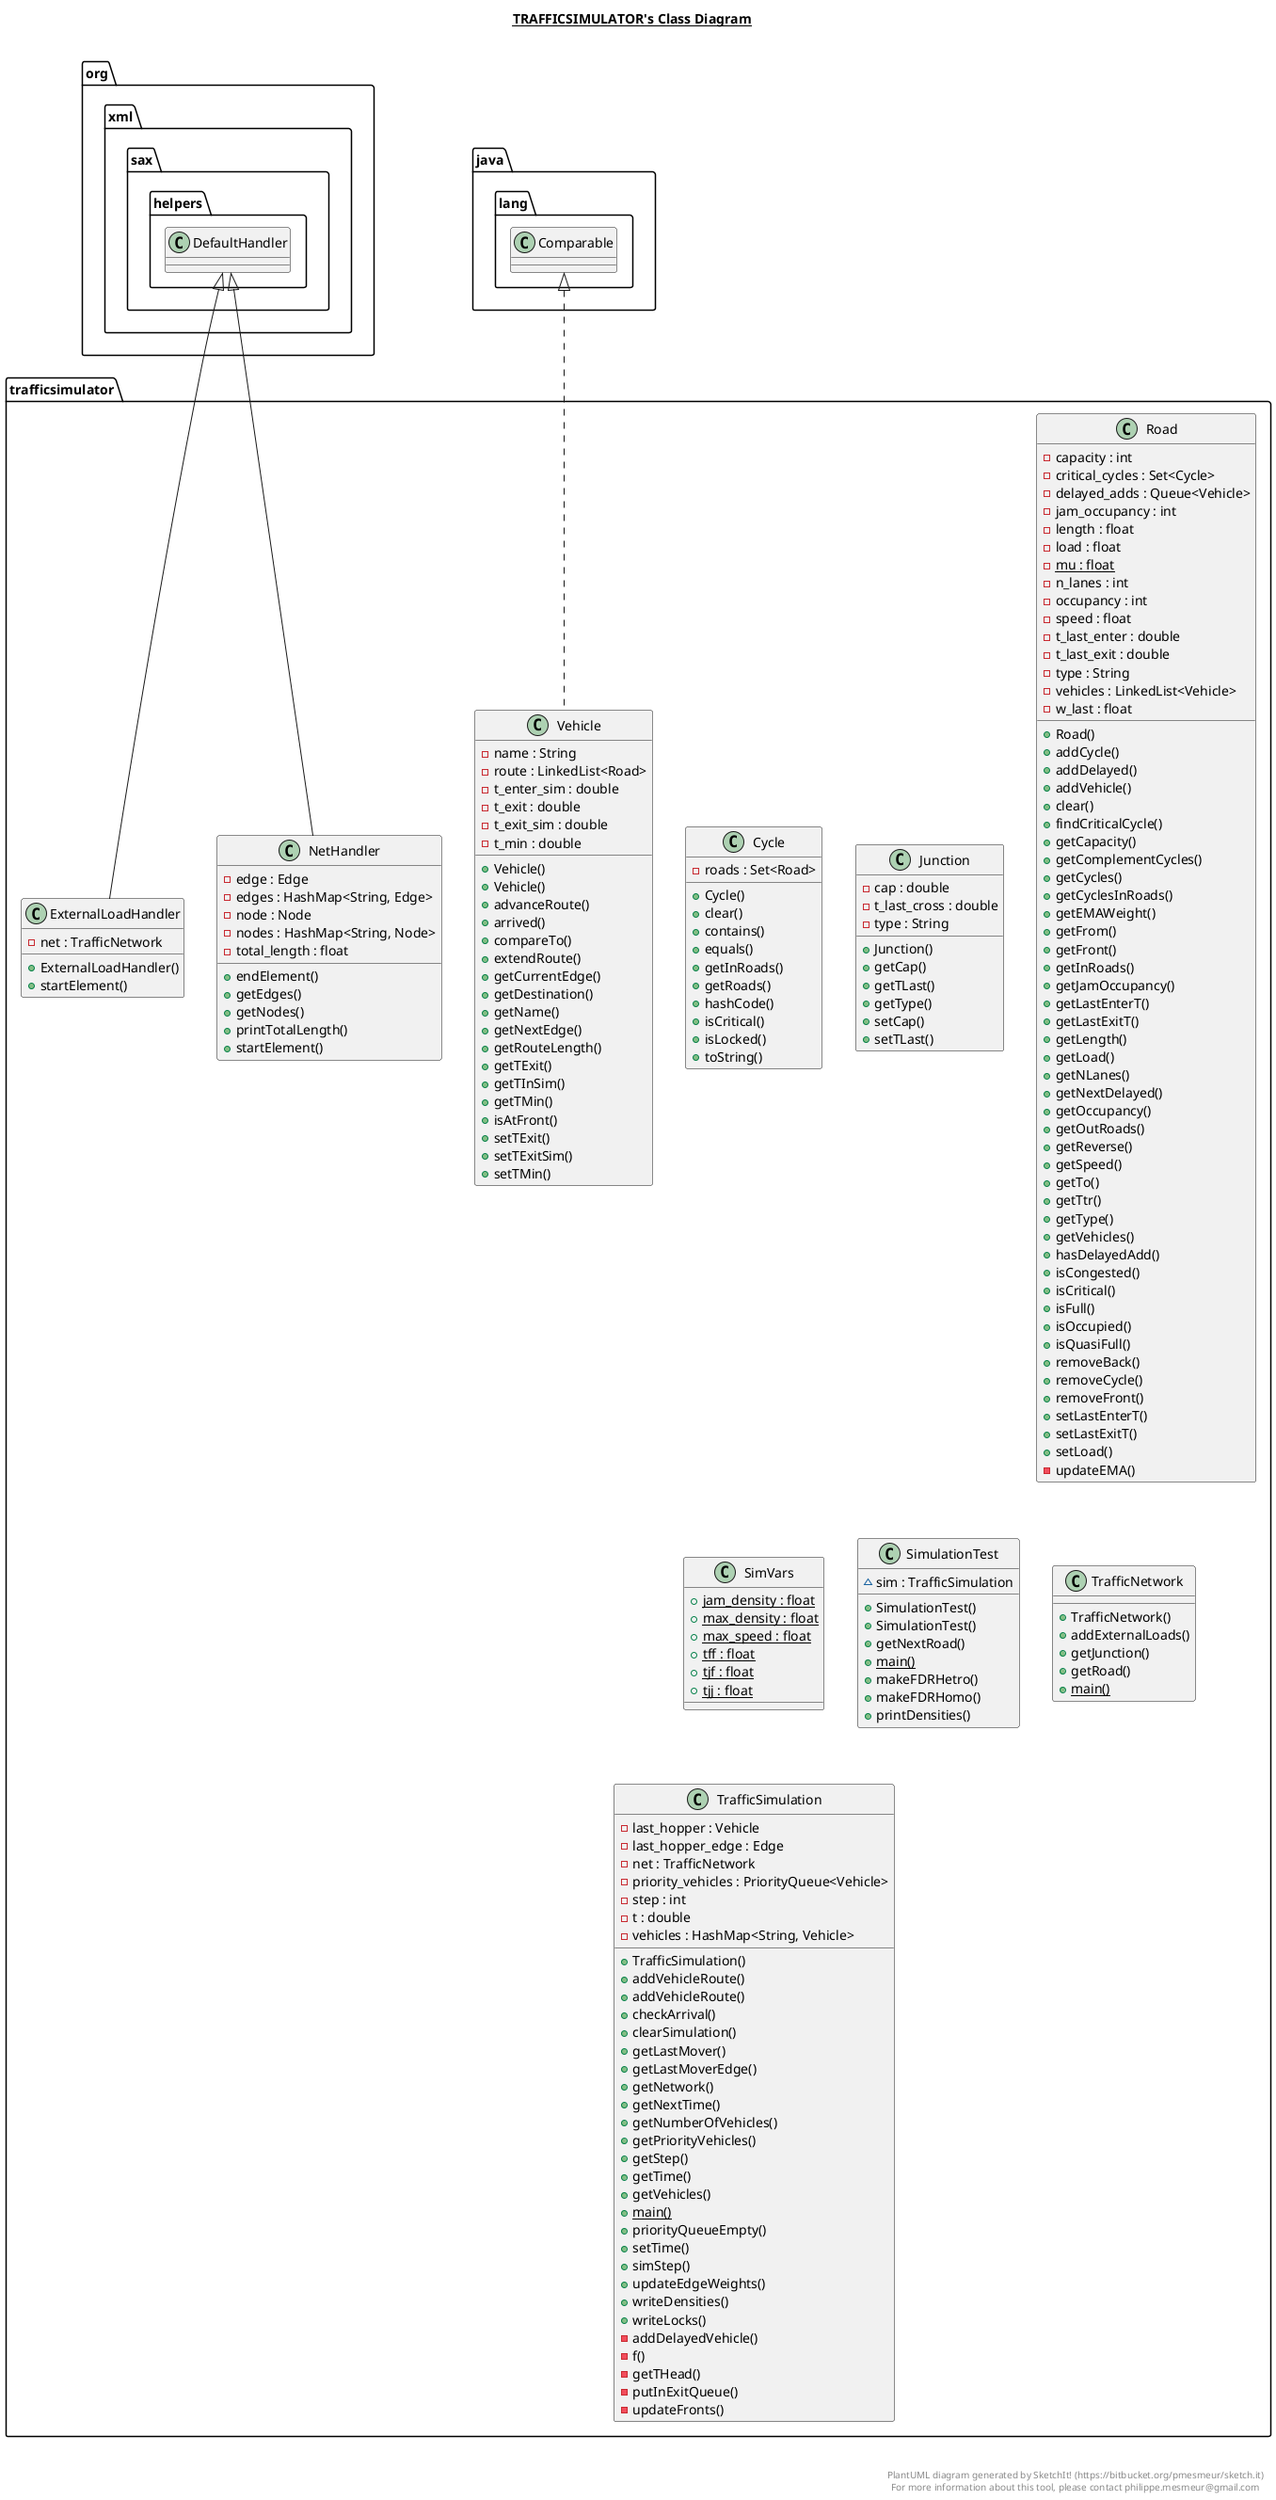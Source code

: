 @startuml

title __TRAFFICSIMULATOR's Class Diagram__\n

  namespace trafficsimulator {
    class trafficsimulator.Cycle {
        - roads : Set<Road>
        + Cycle()
        + clear()
        + contains()
        + equals()
        + getInRoads()
        + getRoads()
        + hashCode()
        + isCritical()
        + isLocked()
        + toString()
    }
  }
  

  namespace trafficsimulator {
    class trafficsimulator.ExternalLoadHandler {
        - net : TrafficNetwork
        + ExternalLoadHandler()
        + startElement()
    }
  }
  

  namespace trafficsimulator {
    class trafficsimulator.Junction {
        - cap : double
        - t_last_cross : double
        - type : String
        + Junction()
        + getCap()
        + getTLast()
        + getType()
        + setCap()
        + setTLast()
    }
  }
  

  namespace trafficsimulator {
    class trafficsimulator.NetHandler {
        - edge : Edge
        - edges : HashMap<String, Edge>
        - node : Node
        - nodes : HashMap<String, Node>
        - total_length : float
        + endElement()
        + getEdges()
        + getNodes()
        + printTotalLength()
        + startElement()
    }
  }
  

  namespace trafficsimulator {
    class trafficsimulator.Road {
        - capacity : int
        - critical_cycles : Set<Cycle>
        - delayed_adds : Queue<Vehicle>
        - jam_occupancy : int
        - length : float
        - load : float
        {static} - mu : float
        - n_lanes : int
        - occupancy : int
        - speed : float
        - t_last_enter : double
        - t_last_exit : double
        - type : String
        - vehicles : LinkedList<Vehicle>
        - w_last : float
        + Road()
        + addCycle()
        + addDelayed()
        + addVehicle()
        + clear()
        + findCriticalCycle()
        + getCapacity()
        + getComplementCycles()
        + getCycles()
        + getCyclesInRoads()
        + getEMAWeight()
        + getFrom()
        + getFront()
        + getInRoads()
        + getJamOccupancy()
        + getLastEnterT()
        + getLastExitT()
        + getLength()
        + getLoad()
        + getNLanes()
        + getNextDelayed()
        + getOccupancy()
        + getOutRoads()
        + getReverse()
        + getSpeed()
        + getTo()
        + getTtr()
        + getType()
        + getVehicles()
        + hasDelayedAdd()
        + isCongested()
        + isCritical()
        + isFull()
        + isOccupied()
        + isQuasiFull()
        + removeBack()
        + removeCycle()
        + removeFront()
        + setLastEnterT()
        + setLastExitT()
        + setLoad()
        - updateEMA()
    }
  }
  

  namespace trafficsimulator {
    class trafficsimulator.SimVars {
        {static} + jam_density : float
        {static} + max_density : float
        {static} + max_speed : float
        {static} + tff : float
        {static} + tjf : float
        {static} + tjj : float
    }
  }
  

  namespace trafficsimulator {
    class trafficsimulator.SimulationTest {
        ~ sim : TrafficSimulation
        + SimulationTest()
        + SimulationTest()
        + getNextRoad()
        {static} + main()
        + makeFDRHetro()
        + makeFDRHomo()
        + printDensities()
    }
  }
  

  namespace trafficsimulator {
    class trafficsimulator.TrafficNetwork {
        + TrafficNetwork()
        + addExternalLoads()
        + getJunction()
        + getRoad()
        {static} + main()
    }
  }
  

  namespace trafficsimulator {
    class trafficsimulator.TrafficSimulation {
        - last_hopper : Vehicle
        - last_hopper_edge : Edge
        - net : TrafficNetwork
        - priority_vehicles : PriorityQueue<Vehicle>
        - step : int
        - t : double
        - vehicles : HashMap<String, Vehicle>
        + TrafficSimulation()
        + addVehicleRoute()
        + addVehicleRoute()
        + checkArrival()
        + clearSimulation()
        + getLastMover()
        + getLastMoverEdge()
        + getNetwork()
        + getNextTime()
        + getNumberOfVehicles()
        + getPriorityVehicles()
        + getStep()
        + getTime()
        + getVehicles()
        {static} + main()
        + priorityQueueEmpty()
        + setTime()
        + simStep()
        + updateEdgeWeights()
        + writeDensities()
        + writeLocks()
        - addDelayedVehicle()
        - f()
        - getTHead()
        - putInExitQueue()
        - updateFronts()
    }
  }
  

  namespace trafficsimulator {
    class trafficsimulator.Vehicle {
        - name : String
        - route : LinkedList<Road>
        - t_enter_sim : double
        - t_exit : double
        - t_exit_sim : double
        - t_min : double
        + Vehicle()
        + Vehicle()
        + advanceRoute()
        + arrived()
        + compareTo()
        + extendRoute()
        + getCurrentEdge()
        + getDestination()
        + getName()
        + getNextEdge()
        + getRouteLength()
        + getTExit()
        + getTInSim()
        + getTMin()
        + isAtFront()
        + setTExit()
        + setTExitSim()
        + setTMin()
    }
  }
  

  trafficsimulator.ExternalLoadHandler -up-|> org.xml.sax.helpers.DefaultHandler
  trafficsimulator.NetHandler -up-|> org.xml.sax.helpers.DefaultHandler
  trafficsimulator.Vehicle .up.|> java.lang.Comparable


right footer


PlantUML diagram generated by SketchIt! (https://bitbucket.org/pmesmeur/sketch.it)
For more information about this tool, please contact philippe.mesmeur@gmail.com
endfooter

@enduml
